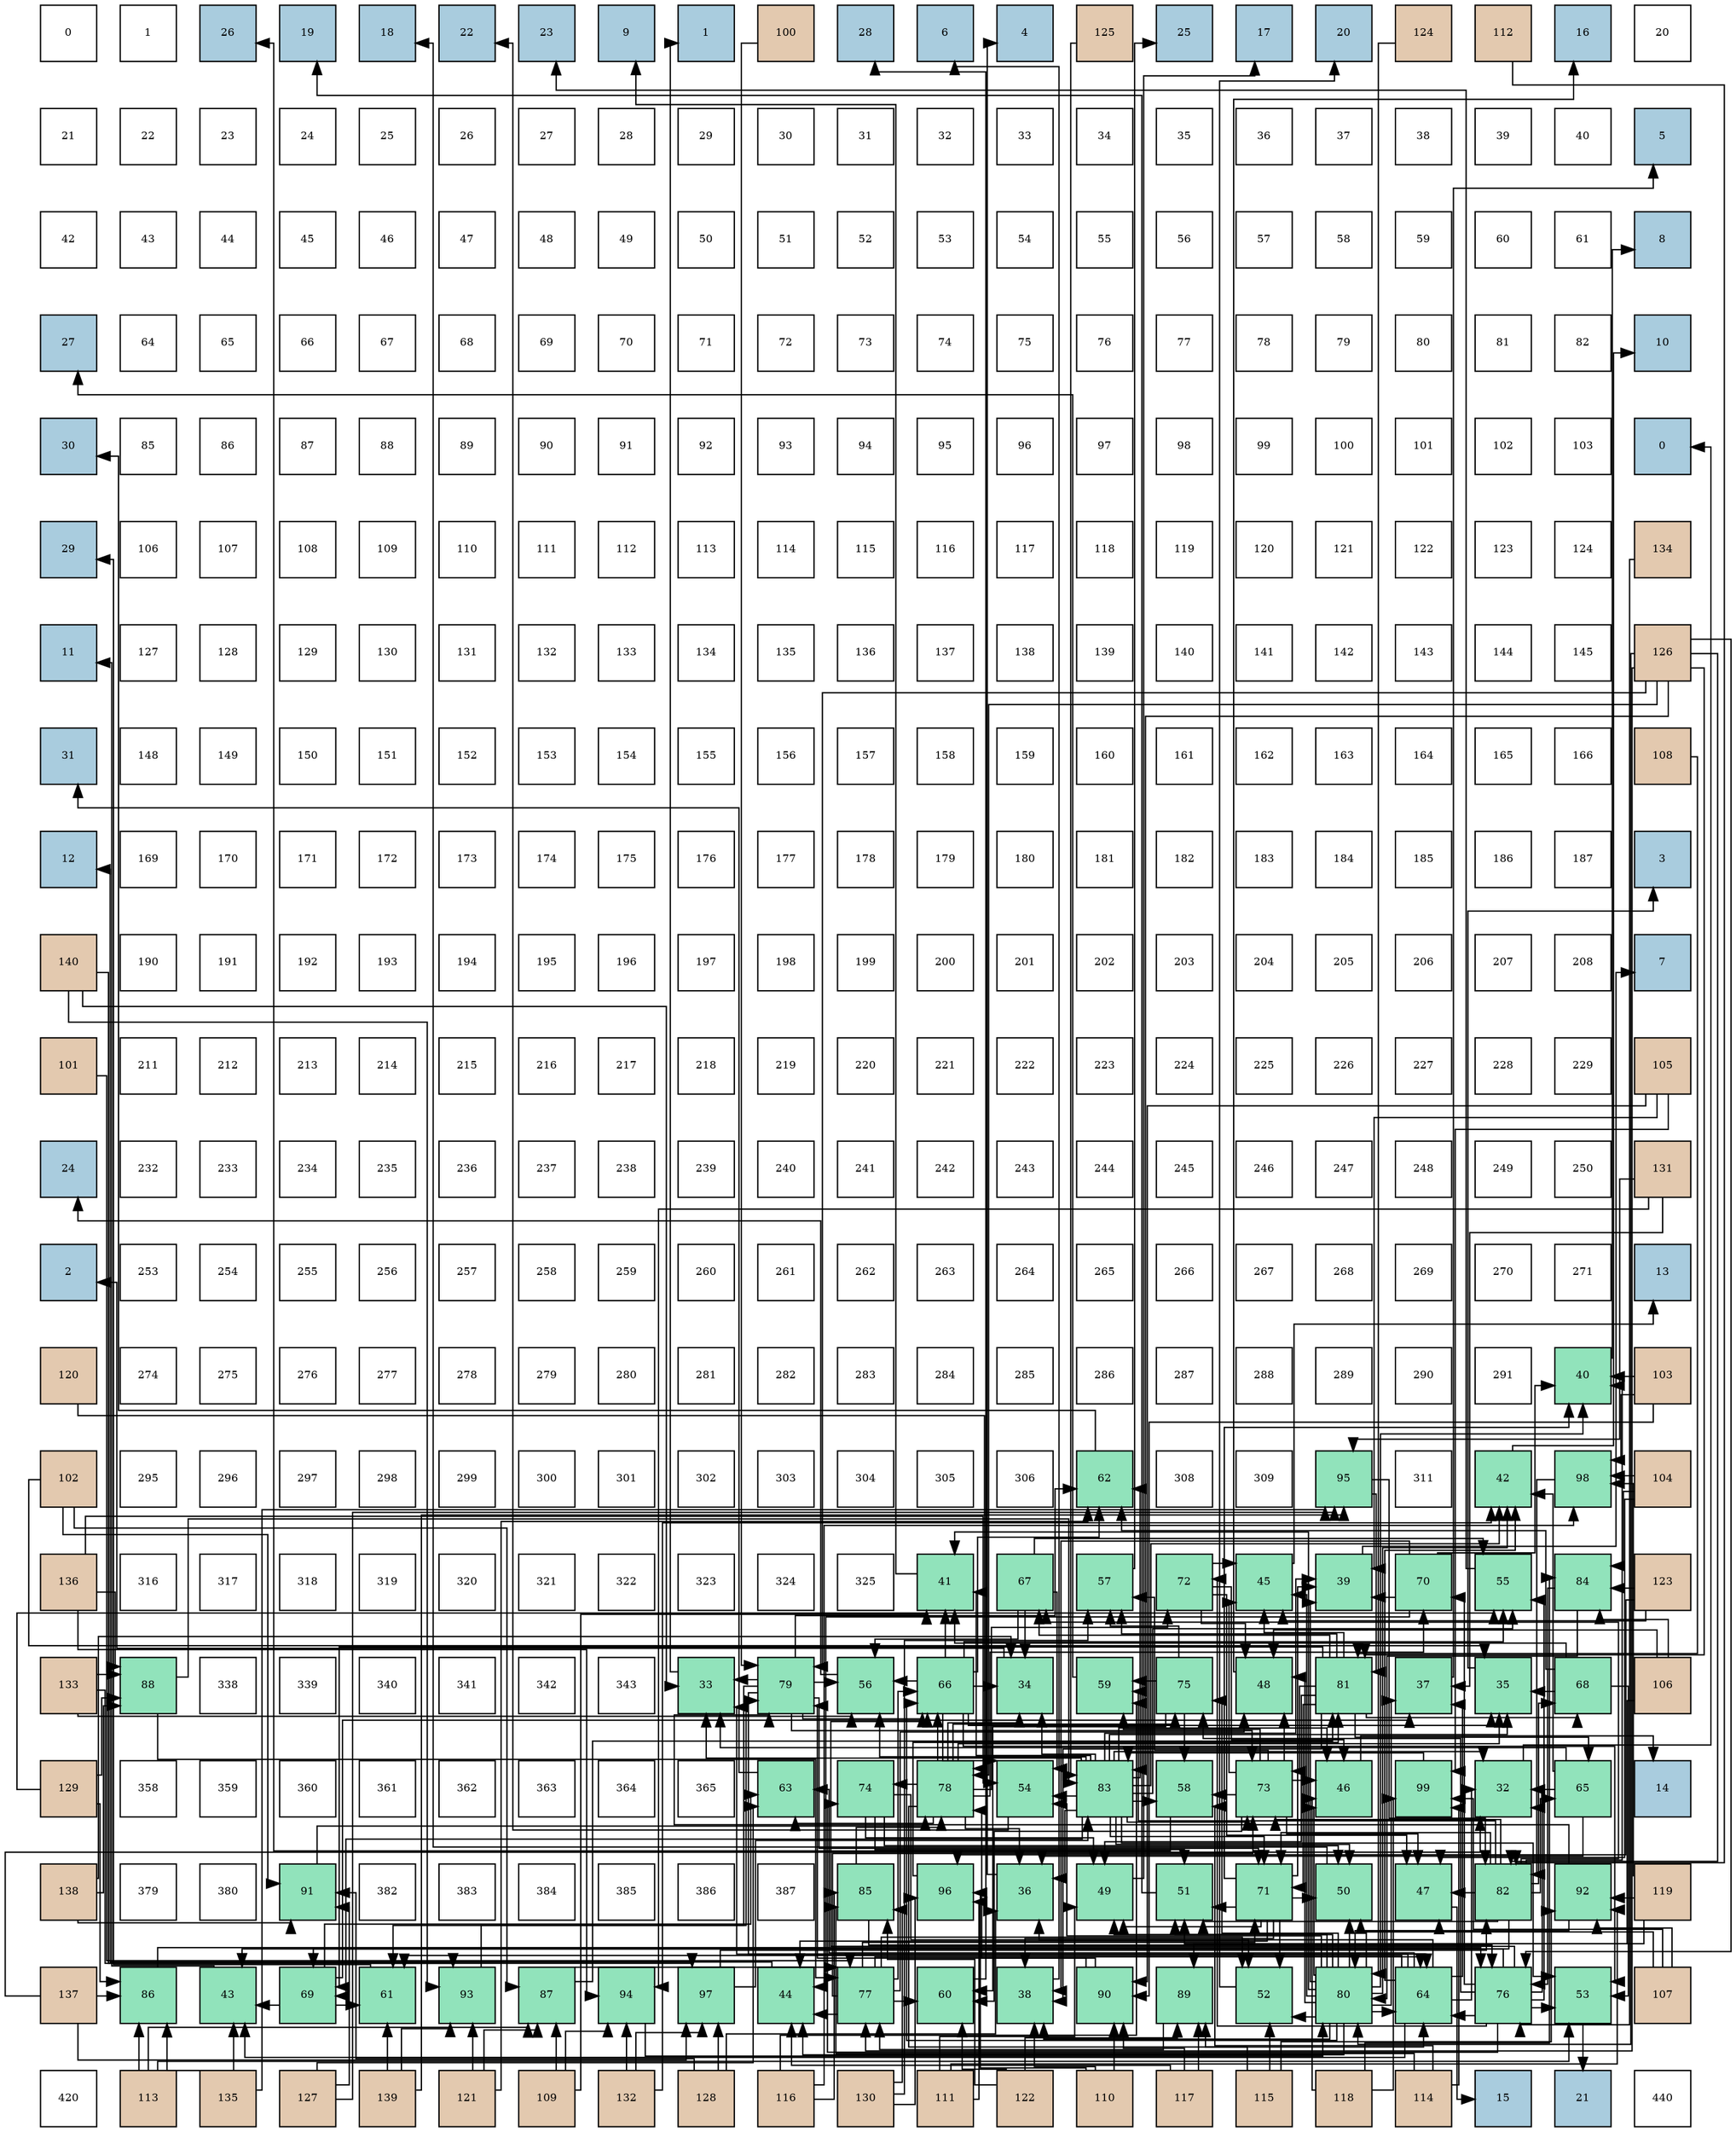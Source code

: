 digraph layout{
 rankdir=TB;
 splines=ortho;
 node [style=filled shape=square fixedsize=true width=0.6];
0[label="0", fontsize=8, fillcolor="#ffffff"];
1[label="1", fontsize=8, fillcolor="#ffffff"];
2[label="26", fontsize=8, fillcolor="#a9ccde"];
3[label="19", fontsize=8, fillcolor="#a9ccde"];
4[label="18", fontsize=8, fillcolor="#a9ccde"];
5[label="22", fontsize=8, fillcolor="#a9ccde"];
6[label="23", fontsize=8, fillcolor="#a9ccde"];
7[label="9", fontsize=8, fillcolor="#a9ccde"];
8[label="1", fontsize=8, fillcolor="#a9ccde"];
9[label="100", fontsize=8, fillcolor="#e3c9af"];
10[label="28", fontsize=8, fillcolor="#a9ccde"];
11[label="6", fontsize=8, fillcolor="#a9ccde"];
12[label="4", fontsize=8, fillcolor="#a9ccde"];
13[label="125", fontsize=8, fillcolor="#e3c9af"];
14[label="25", fontsize=8, fillcolor="#a9ccde"];
15[label="17", fontsize=8, fillcolor="#a9ccde"];
16[label="20", fontsize=8, fillcolor="#a9ccde"];
17[label="124", fontsize=8, fillcolor="#e3c9af"];
18[label="112", fontsize=8, fillcolor="#e3c9af"];
19[label="16", fontsize=8, fillcolor="#a9ccde"];
20[label="20", fontsize=8, fillcolor="#ffffff"];
21[label="21", fontsize=8, fillcolor="#ffffff"];
22[label="22", fontsize=8, fillcolor="#ffffff"];
23[label="23", fontsize=8, fillcolor="#ffffff"];
24[label="24", fontsize=8, fillcolor="#ffffff"];
25[label="25", fontsize=8, fillcolor="#ffffff"];
26[label="26", fontsize=8, fillcolor="#ffffff"];
27[label="27", fontsize=8, fillcolor="#ffffff"];
28[label="28", fontsize=8, fillcolor="#ffffff"];
29[label="29", fontsize=8, fillcolor="#ffffff"];
30[label="30", fontsize=8, fillcolor="#ffffff"];
31[label="31", fontsize=8, fillcolor="#ffffff"];
32[label="32", fontsize=8, fillcolor="#ffffff"];
33[label="33", fontsize=8, fillcolor="#ffffff"];
34[label="34", fontsize=8, fillcolor="#ffffff"];
35[label="35", fontsize=8, fillcolor="#ffffff"];
36[label="36", fontsize=8, fillcolor="#ffffff"];
37[label="37", fontsize=8, fillcolor="#ffffff"];
38[label="38", fontsize=8, fillcolor="#ffffff"];
39[label="39", fontsize=8, fillcolor="#ffffff"];
40[label="40", fontsize=8, fillcolor="#ffffff"];
41[label="5", fontsize=8, fillcolor="#a9ccde"];
42[label="42", fontsize=8, fillcolor="#ffffff"];
43[label="43", fontsize=8, fillcolor="#ffffff"];
44[label="44", fontsize=8, fillcolor="#ffffff"];
45[label="45", fontsize=8, fillcolor="#ffffff"];
46[label="46", fontsize=8, fillcolor="#ffffff"];
47[label="47", fontsize=8, fillcolor="#ffffff"];
48[label="48", fontsize=8, fillcolor="#ffffff"];
49[label="49", fontsize=8, fillcolor="#ffffff"];
50[label="50", fontsize=8, fillcolor="#ffffff"];
51[label="51", fontsize=8, fillcolor="#ffffff"];
52[label="52", fontsize=8, fillcolor="#ffffff"];
53[label="53", fontsize=8, fillcolor="#ffffff"];
54[label="54", fontsize=8, fillcolor="#ffffff"];
55[label="55", fontsize=8, fillcolor="#ffffff"];
56[label="56", fontsize=8, fillcolor="#ffffff"];
57[label="57", fontsize=8, fillcolor="#ffffff"];
58[label="58", fontsize=8, fillcolor="#ffffff"];
59[label="59", fontsize=8, fillcolor="#ffffff"];
60[label="60", fontsize=8, fillcolor="#ffffff"];
61[label="61", fontsize=8, fillcolor="#ffffff"];
62[label="8", fontsize=8, fillcolor="#a9ccde"];
63[label="27", fontsize=8, fillcolor="#a9ccde"];
64[label="64", fontsize=8, fillcolor="#ffffff"];
65[label="65", fontsize=8, fillcolor="#ffffff"];
66[label="66", fontsize=8, fillcolor="#ffffff"];
67[label="67", fontsize=8, fillcolor="#ffffff"];
68[label="68", fontsize=8, fillcolor="#ffffff"];
69[label="69", fontsize=8, fillcolor="#ffffff"];
70[label="70", fontsize=8, fillcolor="#ffffff"];
71[label="71", fontsize=8, fillcolor="#ffffff"];
72[label="72", fontsize=8, fillcolor="#ffffff"];
73[label="73", fontsize=8, fillcolor="#ffffff"];
74[label="74", fontsize=8, fillcolor="#ffffff"];
75[label="75", fontsize=8, fillcolor="#ffffff"];
76[label="76", fontsize=8, fillcolor="#ffffff"];
77[label="77", fontsize=8, fillcolor="#ffffff"];
78[label="78", fontsize=8, fillcolor="#ffffff"];
79[label="79", fontsize=8, fillcolor="#ffffff"];
80[label="80", fontsize=8, fillcolor="#ffffff"];
81[label="81", fontsize=8, fillcolor="#ffffff"];
82[label="82", fontsize=8, fillcolor="#ffffff"];
83[label="10", fontsize=8, fillcolor="#a9ccde"];
84[label="30", fontsize=8, fillcolor="#a9ccde"];
85[label="85", fontsize=8, fillcolor="#ffffff"];
86[label="86", fontsize=8, fillcolor="#ffffff"];
87[label="87", fontsize=8, fillcolor="#ffffff"];
88[label="88", fontsize=8, fillcolor="#ffffff"];
89[label="89", fontsize=8, fillcolor="#ffffff"];
90[label="90", fontsize=8, fillcolor="#ffffff"];
91[label="91", fontsize=8, fillcolor="#ffffff"];
92[label="92", fontsize=8, fillcolor="#ffffff"];
93[label="93", fontsize=8, fillcolor="#ffffff"];
94[label="94", fontsize=8, fillcolor="#ffffff"];
95[label="95", fontsize=8, fillcolor="#ffffff"];
96[label="96", fontsize=8, fillcolor="#ffffff"];
97[label="97", fontsize=8, fillcolor="#ffffff"];
98[label="98", fontsize=8, fillcolor="#ffffff"];
99[label="99", fontsize=8, fillcolor="#ffffff"];
100[label="100", fontsize=8, fillcolor="#ffffff"];
101[label="101", fontsize=8, fillcolor="#ffffff"];
102[label="102", fontsize=8, fillcolor="#ffffff"];
103[label="103", fontsize=8, fillcolor="#ffffff"];
104[label="0", fontsize=8, fillcolor="#a9ccde"];
105[label="29", fontsize=8, fillcolor="#a9ccde"];
106[label="106", fontsize=8, fillcolor="#ffffff"];
107[label="107", fontsize=8, fillcolor="#ffffff"];
108[label="108", fontsize=8, fillcolor="#ffffff"];
109[label="109", fontsize=8, fillcolor="#ffffff"];
110[label="110", fontsize=8, fillcolor="#ffffff"];
111[label="111", fontsize=8, fillcolor="#ffffff"];
112[label="112", fontsize=8, fillcolor="#ffffff"];
113[label="113", fontsize=8, fillcolor="#ffffff"];
114[label="114", fontsize=8, fillcolor="#ffffff"];
115[label="115", fontsize=8, fillcolor="#ffffff"];
116[label="116", fontsize=8, fillcolor="#ffffff"];
117[label="117", fontsize=8, fillcolor="#ffffff"];
118[label="118", fontsize=8, fillcolor="#ffffff"];
119[label="119", fontsize=8, fillcolor="#ffffff"];
120[label="120", fontsize=8, fillcolor="#ffffff"];
121[label="121", fontsize=8, fillcolor="#ffffff"];
122[label="122", fontsize=8, fillcolor="#ffffff"];
123[label="123", fontsize=8, fillcolor="#ffffff"];
124[label="124", fontsize=8, fillcolor="#ffffff"];
125[label="134", fontsize=8, fillcolor="#e3c9af"];
126[label="11", fontsize=8, fillcolor="#a9ccde"];
127[label="127", fontsize=8, fillcolor="#ffffff"];
128[label="128", fontsize=8, fillcolor="#ffffff"];
129[label="129", fontsize=8, fillcolor="#ffffff"];
130[label="130", fontsize=8, fillcolor="#ffffff"];
131[label="131", fontsize=8, fillcolor="#ffffff"];
132[label="132", fontsize=8, fillcolor="#ffffff"];
133[label="133", fontsize=8, fillcolor="#ffffff"];
134[label="134", fontsize=8, fillcolor="#ffffff"];
135[label="135", fontsize=8, fillcolor="#ffffff"];
136[label="136", fontsize=8, fillcolor="#ffffff"];
137[label="137", fontsize=8, fillcolor="#ffffff"];
138[label="138", fontsize=8, fillcolor="#ffffff"];
139[label="139", fontsize=8, fillcolor="#ffffff"];
140[label="140", fontsize=8, fillcolor="#ffffff"];
141[label="141", fontsize=8, fillcolor="#ffffff"];
142[label="142", fontsize=8, fillcolor="#ffffff"];
143[label="143", fontsize=8, fillcolor="#ffffff"];
144[label="144", fontsize=8, fillcolor="#ffffff"];
145[label="145", fontsize=8, fillcolor="#ffffff"];
146[label="126", fontsize=8, fillcolor="#e3c9af"];
147[label="31", fontsize=8, fillcolor="#a9ccde"];
148[label="148", fontsize=8, fillcolor="#ffffff"];
149[label="149", fontsize=8, fillcolor="#ffffff"];
150[label="150", fontsize=8, fillcolor="#ffffff"];
151[label="151", fontsize=8, fillcolor="#ffffff"];
152[label="152", fontsize=8, fillcolor="#ffffff"];
153[label="153", fontsize=8, fillcolor="#ffffff"];
154[label="154", fontsize=8, fillcolor="#ffffff"];
155[label="155", fontsize=8, fillcolor="#ffffff"];
156[label="156", fontsize=8, fillcolor="#ffffff"];
157[label="157", fontsize=8, fillcolor="#ffffff"];
158[label="158", fontsize=8, fillcolor="#ffffff"];
159[label="159", fontsize=8, fillcolor="#ffffff"];
160[label="160", fontsize=8, fillcolor="#ffffff"];
161[label="161", fontsize=8, fillcolor="#ffffff"];
162[label="162", fontsize=8, fillcolor="#ffffff"];
163[label="163", fontsize=8, fillcolor="#ffffff"];
164[label="164", fontsize=8, fillcolor="#ffffff"];
165[label="165", fontsize=8, fillcolor="#ffffff"];
166[label="166", fontsize=8, fillcolor="#ffffff"];
167[label="108", fontsize=8, fillcolor="#e3c9af"];
168[label="12", fontsize=8, fillcolor="#a9ccde"];
169[label="169", fontsize=8, fillcolor="#ffffff"];
170[label="170", fontsize=8, fillcolor="#ffffff"];
171[label="171", fontsize=8, fillcolor="#ffffff"];
172[label="172", fontsize=8, fillcolor="#ffffff"];
173[label="173", fontsize=8, fillcolor="#ffffff"];
174[label="174", fontsize=8, fillcolor="#ffffff"];
175[label="175", fontsize=8, fillcolor="#ffffff"];
176[label="176", fontsize=8, fillcolor="#ffffff"];
177[label="177", fontsize=8, fillcolor="#ffffff"];
178[label="178", fontsize=8, fillcolor="#ffffff"];
179[label="179", fontsize=8, fillcolor="#ffffff"];
180[label="180", fontsize=8, fillcolor="#ffffff"];
181[label="181", fontsize=8, fillcolor="#ffffff"];
182[label="182", fontsize=8, fillcolor="#ffffff"];
183[label="183", fontsize=8, fillcolor="#ffffff"];
184[label="184", fontsize=8, fillcolor="#ffffff"];
185[label="185", fontsize=8, fillcolor="#ffffff"];
186[label="186", fontsize=8, fillcolor="#ffffff"];
187[label="187", fontsize=8, fillcolor="#ffffff"];
188[label="3", fontsize=8, fillcolor="#a9ccde"];
189[label="140", fontsize=8, fillcolor="#e3c9af"];
190[label="190", fontsize=8, fillcolor="#ffffff"];
191[label="191", fontsize=8, fillcolor="#ffffff"];
192[label="192", fontsize=8, fillcolor="#ffffff"];
193[label="193", fontsize=8, fillcolor="#ffffff"];
194[label="194", fontsize=8, fillcolor="#ffffff"];
195[label="195", fontsize=8, fillcolor="#ffffff"];
196[label="196", fontsize=8, fillcolor="#ffffff"];
197[label="197", fontsize=8, fillcolor="#ffffff"];
198[label="198", fontsize=8, fillcolor="#ffffff"];
199[label="199", fontsize=8, fillcolor="#ffffff"];
200[label="200", fontsize=8, fillcolor="#ffffff"];
201[label="201", fontsize=8, fillcolor="#ffffff"];
202[label="202", fontsize=8, fillcolor="#ffffff"];
203[label="203", fontsize=8, fillcolor="#ffffff"];
204[label="204", fontsize=8, fillcolor="#ffffff"];
205[label="205", fontsize=8, fillcolor="#ffffff"];
206[label="206", fontsize=8, fillcolor="#ffffff"];
207[label="207", fontsize=8, fillcolor="#ffffff"];
208[label="208", fontsize=8, fillcolor="#ffffff"];
209[label="7", fontsize=8, fillcolor="#a9ccde"];
210[label="101", fontsize=8, fillcolor="#e3c9af"];
211[label="211", fontsize=8, fillcolor="#ffffff"];
212[label="212", fontsize=8, fillcolor="#ffffff"];
213[label="213", fontsize=8, fillcolor="#ffffff"];
214[label="214", fontsize=8, fillcolor="#ffffff"];
215[label="215", fontsize=8, fillcolor="#ffffff"];
216[label="216", fontsize=8, fillcolor="#ffffff"];
217[label="217", fontsize=8, fillcolor="#ffffff"];
218[label="218", fontsize=8, fillcolor="#ffffff"];
219[label="219", fontsize=8, fillcolor="#ffffff"];
220[label="220", fontsize=8, fillcolor="#ffffff"];
221[label="221", fontsize=8, fillcolor="#ffffff"];
222[label="222", fontsize=8, fillcolor="#ffffff"];
223[label="223", fontsize=8, fillcolor="#ffffff"];
224[label="224", fontsize=8, fillcolor="#ffffff"];
225[label="225", fontsize=8, fillcolor="#ffffff"];
226[label="226", fontsize=8, fillcolor="#ffffff"];
227[label="227", fontsize=8, fillcolor="#ffffff"];
228[label="228", fontsize=8, fillcolor="#ffffff"];
229[label="229", fontsize=8, fillcolor="#ffffff"];
230[label="105", fontsize=8, fillcolor="#e3c9af"];
231[label="24", fontsize=8, fillcolor="#a9ccde"];
232[label="232", fontsize=8, fillcolor="#ffffff"];
233[label="233", fontsize=8, fillcolor="#ffffff"];
234[label="234", fontsize=8, fillcolor="#ffffff"];
235[label="235", fontsize=8, fillcolor="#ffffff"];
236[label="236", fontsize=8, fillcolor="#ffffff"];
237[label="237", fontsize=8, fillcolor="#ffffff"];
238[label="238", fontsize=8, fillcolor="#ffffff"];
239[label="239", fontsize=8, fillcolor="#ffffff"];
240[label="240", fontsize=8, fillcolor="#ffffff"];
241[label="241", fontsize=8, fillcolor="#ffffff"];
242[label="242", fontsize=8, fillcolor="#ffffff"];
243[label="243", fontsize=8, fillcolor="#ffffff"];
244[label="244", fontsize=8, fillcolor="#ffffff"];
245[label="245", fontsize=8, fillcolor="#ffffff"];
246[label="246", fontsize=8, fillcolor="#ffffff"];
247[label="247", fontsize=8, fillcolor="#ffffff"];
248[label="248", fontsize=8, fillcolor="#ffffff"];
249[label="249", fontsize=8, fillcolor="#ffffff"];
250[label="250", fontsize=8, fillcolor="#ffffff"];
251[label="131", fontsize=8, fillcolor="#e3c9af"];
252[label="2", fontsize=8, fillcolor="#a9ccde"];
253[label="253", fontsize=8, fillcolor="#ffffff"];
254[label="254", fontsize=8, fillcolor="#ffffff"];
255[label="255", fontsize=8, fillcolor="#ffffff"];
256[label="256", fontsize=8, fillcolor="#ffffff"];
257[label="257", fontsize=8, fillcolor="#ffffff"];
258[label="258", fontsize=8, fillcolor="#ffffff"];
259[label="259", fontsize=8, fillcolor="#ffffff"];
260[label="260", fontsize=8, fillcolor="#ffffff"];
261[label="261", fontsize=8, fillcolor="#ffffff"];
262[label="262", fontsize=8, fillcolor="#ffffff"];
263[label="263", fontsize=8, fillcolor="#ffffff"];
264[label="264", fontsize=8, fillcolor="#ffffff"];
265[label="265", fontsize=8, fillcolor="#ffffff"];
266[label="266", fontsize=8, fillcolor="#ffffff"];
267[label="267", fontsize=8, fillcolor="#ffffff"];
268[label="268", fontsize=8, fillcolor="#ffffff"];
269[label="269", fontsize=8, fillcolor="#ffffff"];
270[label="270", fontsize=8, fillcolor="#ffffff"];
271[label="271", fontsize=8, fillcolor="#ffffff"];
272[label="13", fontsize=8, fillcolor="#a9ccde"];
273[label="120", fontsize=8, fillcolor="#e3c9af"];
274[label="274", fontsize=8, fillcolor="#ffffff"];
275[label="275", fontsize=8, fillcolor="#ffffff"];
276[label="276", fontsize=8, fillcolor="#ffffff"];
277[label="277", fontsize=8, fillcolor="#ffffff"];
278[label="278", fontsize=8, fillcolor="#ffffff"];
279[label="279", fontsize=8, fillcolor="#ffffff"];
280[label="280", fontsize=8, fillcolor="#ffffff"];
281[label="281", fontsize=8, fillcolor="#ffffff"];
282[label="282", fontsize=8, fillcolor="#ffffff"];
283[label="283", fontsize=8, fillcolor="#ffffff"];
284[label="284", fontsize=8, fillcolor="#ffffff"];
285[label="285", fontsize=8, fillcolor="#ffffff"];
286[label="286", fontsize=8, fillcolor="#ffffff"];
287[label="287", fontsize=8, fillcolor="#ffffff"];
288[label="288", fontsize=8, fillcolor="#ffffff"];
289[label="289", fontsize=8, fillcolor="#ffffff"];
290[label="290", fontsize=8, fillcolor="#ffffff"];
291[label="291", fontsize=8, fillcolor="#ffffff"];
292[label="40", fontsize=8, fillcolor="#91e3bb"];
293[label="103", fontsize=8, fillcolor="#e3c9af"];
294[label="102", fontsize=8, fillcolor="#e3c9af"];
295[label="295", fontsize=8, fillcolor="#ffffff"];
296[label="296", fontsize=8, fillcolor="#ffffff"];
297[label="297", fontsize=8, fillcolor="#ffffff"];
298[label="298", fontsize=8, fillcolor="#ffffff"];
299[label="299", fontsize=8, fillcolor="#ffffff"];
300[label="300", fontsize=8, fillcolor="#ffffff"];
301[label="301", fontsize=8, fillcolor="#ffffff"];
302[label="302", fontsize=8, fillcolor="#ffffff"];
303[label="303", fontsize=8, fillcolor="#ffffff"];
304[label="304", fontsize=8, fillcolor="#ffffff"];
305[label="305", fontsize=8, fillcolor="#ffffff"];
306[label="306", fontsize=8, fillcolor="#ffffff"];
307[label="62", fontsize=8, fillcolor="#91e3bb"];
308[label="308", fontsize=8, fillcolor="#ffffff"];
309[label="309", fontsize=8, fillcolor="#ffffff"];
310[label="95", fontsize=8, fillcolor="#91e3bb"];
311[label="311", fontsize=8, fillcolor="#ffffff"];
312[label="42", fontsize=8, fillcolor="#91e3bb"];
313[label="98", fontsize=8, fillcolor="#91e3bb"];
314[label="104", fontsize=8, fillcolor="#e3c9af"];
315[label="136", fontsize=8, fillcolor="#e3c9af"];
316[label="316", fontsize=8, fillcolor="#ffffff"];
317[label="317", fontsize=8, fillcolor="#ffffff"];
318[label="318", fontsize=8, fillcolor="#ffffff"];
319[label="319", fontsize=8, fillcolor="#ffffff"];
320[label="320", fontsize=8, fillcolor="#ffffff"];
321[label="321", fontsize=8, fillcolor="#ffffff"];
322[label="322", fontsize=8, fillcolor="#ffffff"];
323[label="323", fontsize=8, fillcolor="#ffffff"];
324[label="324", fontsize=8, fillcolor="#ffffff"];
325[label="325", fontsize=8, fillcolor="#ffffff"];
326[label="41", fontsize=8, fillcolor="#91e3bb"];
327[label="67", fontsize=8, fillcolor="#91e3bb"];
328[label="57", fontsize=8, fillcolor="#91e3bb"];
329[label="72", fontsize=8, fillcolor="#91e3bb"];
330[label="45", fontsize=8, fillcolor="#91e3bb"];
331[label="39", fontsize=8, fillcolor="#91e3bb"];
332[label="70", fontsize=8, fillcolor="#91e3bb"];
333[label="55", fontsize=8, fillcolor="#91e3bb"];
334[label="84", fontsize=8, fillcolor="#91e3bb"];
335[label="123", fontsize=8, fillcolor="#e3c9af"];
336[label="133", fontsize=8, fillcolor="#e3c9af"];
337[label="88", fontsize=8, fillcolor="#91e3bb"];
338[label="338", fontsize=8, fillcolor="#ffffff"];
339[label="339", fontsize=8, fillcolor="#ffffff"];
340[label="340", fontsize=8, fillcolor="#ffffff"];
341[label="341", fontsize=8, fillcolor="#ffffff"];
342[label="342", fontsize=8, fillcolor="#ffffff"];
343[label="343", fontsize=8, fillcolor="#ffffff"];
344[label="33", fontsize=8, fillcolor="#91e3bb"];
345[label="79", fontsize=8, fillcolor="#91e3bb"];
346[label="56", fontsize=8, fillcolor="#91e3bb"];
347[label="66", fontsize=8, fillcolor="#91e3bb"];
348[label="34", fontsize=8, fillcolor="#91e3bb"];
349[label="59", fontsize=8, fillcolor="#91e3bb"];
350[label="75", fontsize=8, fillcolor="#91e3bb"];
351[label="48", fontsize=8, fillcolor="#91e3bb"];
352[label="81", fontsize=8, fillcolor="#91e3bb"];
353[label="37", fontsize=8, fillcolor="#91e3bb"];
354[label="35", fontsize=8, fillcolor="#91e3bb"];
355[label="68", fontsize=8, fillcolor="#91e3bb"];
356[label="106", fontsize=8, fillcolor="#e3c9af"];
357[label="129", fontsize=8, fillcolor="#e3c9af"];
358[label="358", fontsize=8, fillcolor="#ffffff"];
359[label="359", fontsize=8, fillcolor="#ffffff"];
360[label="360", fontsize=8, fillcolor="#ffffff"];
361[label="361", fontsize=8, fillcolor="#ffffff"];
362[label="362", fontsize=8, fillcolor="#ffffff"];
363[label="363", fontsize=8, fillcolor="#ffffff"];
364[label="364", fontsize=8, fillcolor="#ffffff"];
365[label="365", fontsize=8, fillcolor="#ffffff"];
366[label="63", fontsize=8, fillcolor="#91e3bb"];
367[label="74", fontsize=8, fillcolor="#91e3bb"];
368[label="78", fontsize=8, fillcolor="#91e3bb"];
369[label="54", fontsize=8, fillcolor="#91e3bb"];
370[label="83", fontsize=8, fillcolor="#91e3bb"];
371[label="58", fontsize=8, fillcolor="#91e3bb"];
372[label="73", fontsize=8, fillcolor="#91e3bb"];
373[label="46", fontsize=8, fillcolor="#91e3bb"];
374[label="99", fontsize=8, fillcolor="#91e3bb"];
375[label="32", fontsize=8, fillcolor="#91e3bb"];
376[label="65", fontsize=8, fillcolor="#91e3bb"];
377[label="14", fontsize=8, fillcolor="#a9ccde"];
378[label="138", fontsize=8, fillcolor="#e3c9af"];
379[label="379", fontsize=8, fillcolor="#ffffff"];
380[label="380", fontsize=8, fillcolor="#ffffff"];
381[label="91", fontsize=8, fillcolor="#91e3bb"];
382[label="382", fontsize=8, fillcolor="#ffffff"];
383[label="383", fontsize=8, fillcolor="#ffffff"];
384[label="384", fontsize=8, fillcolor="#ffffff"];
385[label="385", fontsize=8, fillcolor="#ffffff"];
386[label="386", fontsize=8, fillcolor="#ffffff"];
387[label="387", fontsize=8, fillcolor="#ffffff"];
388[label="85", fontsize=8, fillcolor="#91e3bb"];
389[label="96", fontsize=8, fillcolor="#91e3bb"];
390[label="36", fontsize=8, fillcolor="#91e3bb"];
391[label="49", fontsize=8, fillcolor="#91e3bb"];
392[label="51", fontsize=8, fillcolor="#91e3bb"];
393[label="71", fontsize=8, fillcolor="#91e3bb"];
394[label="50", fontsize=8, fillcolor="#91e3bb"];
395[label="47", fontsize=8, fillcolor="#91e3bb"];
396[label="82", fontsize=8, fillcolor="#91e3bb"];
397[label="92", fontsize=8, fillcolor="#91e3bb"];
398[label="119", fontsize=8, fillcolor="#e3c9af"];
399[label="137", fontsize=8, fillcolor="#e3c9af"];
400[label="86", fontsize=8, fillcolor="#91e3bb"];
401[label="43", fontsize=8, fillcolor="#91e3bb"];
402[label="69", fontsize=8, fillcolor="#91e3bb"];
403[label="61", fontsize=8, fillcolor="#91e3bb"];
404[label="93", fontsize=8, fillcolor="#91e3bb"];
405[label="87", fontsize=8, fillcolor="#91e3bb"];
406[label="94", fontsize=8, fillcolor="#91e3bb"];
407[label="97", fontsize=8, fillcolor="#91e3bb"];
408[label="44", fontsize=8, fillcolor="#91e3bb"];
409[label="77", fontsize=8, fillcolor="#91e3bb"];
410[label="60", fontsize=8, fillcolor="#91e3bb"];
411[label="38", fontsize=8, fillcolor="#91e3bb"];
412[label="90", fontsize=8, fillcolor="#91e3bb"];
413[label="89", fontsize=8, fillcolor="#91e3bb"];
414[label="52", fontsize=8, fillcolor="#91e3bb"];
415[label="80", fontsize=8, fillcolor="#91e3bb"];
416[label="64", fontsize=8, fillcolor="#91e3bb"];
417[label="76", fontsize=8, fillcolor="#91e3bb"];
418[label="53", fontsize=8, fillcolor="#91e3bb"];
419[label="107", fontsize=8, fillcolor="#e3c9af"];
420[label="420", fontsize=8, fillcolor="#ffffff"];
421[label="113", fontsize=8, fillcolor="#e3c9af"];
422[label="135", fontsize=8, fillcolor="#e3c9af"];
423[label="127", fontsize=8, fillcolor="#e3c9af"];
424[label="139", fontsize=8, fillcolor="#e3c9af"];
425[label="121", fontsize=8, fillcolor="#e3c9af"];
426[label="109", fontsize=8, fillcolor="#e3c9af"];
427[label="132", fontsize=8, fillcolor="#e3c9af"];
428[label="128", fontsize=8, fillcolor="#e3c9af"];
429[label="116", fontsize=8, fillcolor="#e3c9af"];
430[label="130", fontsize=8, fillcolor="#e3c9af"];
431[label="111", fontsize=8, fillcolor="#e3c9af"];
432[label="122", fontsize=8, fillcolor="#e3c9af"];
433[label="110", fontsize=8, fillcolor="#e3c9af"];
434[label="117", fontsize=8, fillcolor="#e3c9af"];
435[label="115", fontsize=8, fillcolor="#e3c9af"];
436[label="118", fontsize=8, fillcolor="#e3c9af"];
437[label="114", fontsize=8, fillcolor="#e3c9af"];
438[label="15", fontsize=8, fillcolor="#a9ccde"];
439[label="21", fontsize=8, fillcolor="#a9ccde"];
440[label="440", fontsize=8, fillcolor="#ffffff"];
edge [constraint=false, style=vis];375 -> 104;
344 -> 8;
348 -> 252;
354 -> 188;
390 -> 12;
353 -> 41;
411 -> 11;
331 -> 209;
292 -> 62;
326 -> 7;
312 -> 83;
401 -> 126;
408 -> 168;
330 -> 272;
373 -> 377;
395 -> 438;
351 -> 19;
391 -> 15;
394 -> 4;
392 -> 3;
414 -> 16;
418 -> 439;
369 -> 5;
333 -> 6;
346 -> 231;
328 -> 14;
371 -> 2;
349 -> 63;
410 -> 10;
403 -> 105;
307 -> 84;
366 -> 147;
416 -> 375;
416 -> 344;
416 -> 390;
416 -> 353;
416 -> 312;
416 -> 401;
416 -> 403;
416 -> 366;
376 -> 375;
376 -> 344;
376 -> 390;
376 -> 312;
347 -> 348;
347 -> 354;
347 -> 326;
347 -> 418;
347 -> 369;
347 -> 333;
347 -> 346;
347 -> 307;
327 -> 348;
327 -> 369;
327 -> 333;
327 -> 346;
355 -> 354;
355 -> 326;
355 -> 418;
355 -> 307;
402 -> 353;
402 -> 401;
402 -> 403;
402 -> 366;
332 -> 411;
332 -> 331;
332 -> 292;
332 -> 408;
393 -> 411;
393 -> 331;
393 -> 292;
393 -> 408;
393 -> 391;
393 -> 394;
393 -> 392;
393 -> 414;
329 -> 330;
329 -> 373;
329 -> 395;
329 -> 351;
372 -> 330;
372 -> 373;
372 -> 395;
372 -> 351;
372 -> 328;
372 -> 371;
372 -> 349;
372 -> 410;
367 -> 391;
367 -> 394;
367 -> 392;
367 -> 414;
350 -> 328;
350 -> 371;
350 -> 349;
350 -> 410;
417 -> 375;
417 -> 401;
417 -> 418;
417 -> 333;
417 -> 416;
417 -> 347;
417 -> 332;
417 -> 329;
417 -> 367;
417 -> 350;
409 -> 408;
409 -> 351;
409 -> 414;
409 -> 410;
409 -> 416;
409 -> 347;
409 -> 393;
409 -> 372;
368 -> 348;
368 -> 354;
368 -> 390;
368 -> 366;
368 -> 416;
368 -> 347;
368 -> 332;
368 -> 329;
368 -> 367;
368 -> 350;
345 -> 344;
345 -> 346;
345 -> 403;
345 -> 307;
345 -> 416;
345 -> 347;
345 -> 393;
345 -> 372;
415 -> 353;
415 -> 411;
415 -> 331;
415 -> 292;
415 -> 326;
415 -> 312;
415 -> 408;
415 -> 330;
415 -> 373;
415 -> 395;
415 -> 351;
415 -> 391;
415 -> 394;
415 -> 392;
415 -> 414;
415 -> 369;
415 -> 416;
415 -> 347;
415 -> 350;
352 -> 411;
352 -> 330;
352 -> 391;
352 -> 328;
352 -> 376;
352 -> 327;
352 -> 355;
352 -> 402;
352 -> 393;
352 -> 372;
396 -> 292;
396 -> 395;
396 -> 392;
396 -> 349;
396 -> 376;
396 -> 327;
396 -> 355;
396 -> 402;
396 -> 393;
396 -> 372;
370 -> 375;
370 -> 344;
370 -> 348;
370 -> 354;
370 -> 390;
370 -> 331;
370 -> 326;
370 -> 312;
370 -> 373;
370 -> 394;
370 -> 418;
370 -> 369;
370 -> 333;
370 -> 346;
370 -> 371;
370 -> 307;
370 -> 402;
370 -> 393;
370 -> 372;
334 -> 417;
334 -> 415;
388 -> 417;
388 -> 368;
400 -> 417;
405 -> 409;
405 -> 352;
337 -> 409;
337 -> 370;
413 -> 409;
412 -> 368;
412 -> 345;
381 -> 368;
397 -> 345;
397 -> 415;
404 -> 345;
406 -> 415;
310 -> 352;
310 -> 396;
389 -> 352;
407 -> 396;
407 -> 370;
313 -> 396;
374 -> 370;
9 -> 345;
210 -> 409;
294 -> 354;
294 -> 405;
294 -> 381;
293 -> 292;
293 -> 412;
293 -> 313;
314 -> 395;
314 -> 334;
314 -> 313;
230 -> 331;
230 -> 412;
230 -> 374;
356 -> 351;
356 -> 334;
356 -> 413;
419 -> 394;
419 -> 397;
419 -> 374;
167 -> 352;
426 -> 326;
426 -> 405;
426 -> 406;
433 -> 411;
433 -> 412;
433 -> 389;
431 -> 391;
431 -> 397;
431 -> 389;
18 -> 396;
421 -> 418;
421 -> 400;
421 -> 405;
437 -> 371;
437 -> 388;
437 -> 374;
435 -> 414;
435 -> 413;
435 -> 397;
429 -> 349;
429 -> 388;
429 -> 313;
434 -> 408;
434 -> 413;
434 -> 412;
436 -> 373;
436 -> 334;
436 -> 374;
398 -> 392;
398 -> 397;
398 -> 313;
273 -> 368;
425 -> 307;
425 -> 405;
425 -> 404;
432 -> 410;
432 -> 388;
432 -> 413;
335 -> 330;
335 -> 334;
335 -> 389;
17 -> 415;
13 -> 370;
146 -> 417;
146 -> 409;
146 -> 368;
146 -> 345;
146 -> 415;
146 -> 352;
146 -> 396;
146 -> 370;
423 -> 366;
423 -> 381;
423 -> 310;
428 -> 390;
428 -> 381;
428 -> 407;
357 -> 333;
357 -> 400;
357 -> 337;
430 -> 328;
430 -> 388;
430 -> 389;
251 -> 353;
251 -> 406;
251 -> 310;
427 -> 312;
427 -> 406;
427 -> 407;
336 -> 346;
336 -> 337;
336 -> 404;
125 -> 417;
422 -> 401;
422 -> 400;
422 -> 310;
315 -> 369;
315 -> 337;
315 -> 406;
399 -> 375;
399 -> 400;
399 -> 407;
378 -> 348;
378 -> 337;
378 -> 381;
424 -> 403;
424 -> 404;
424 -> 310;
189 -> 344;
189 -> 404;
189 -> 407;
edge [constraint=true, style=invis];
0 -> 21 -> 42 -> 63 -> 84 -> 105 -> 126 -> 147 -> 168 -> 189 -> 210 -> 231 -> 252 -> 273 -> 294 -> 315 -> 336 -> 357 -> 378 -> 399 -> 420;
1 -> 22 -> 43 -> 64 -> 85 -> 106 -> 127 -> 148 -> 169 -> 190 -> 211 -> 232 -> 253 -> 274 -> 295 -> 316 -> 337 -> 358 -> 379 -> 400 -> 421;
2 -> 23 -> 44 -> 65 -> 86 -> 107 -> 128 -> 149 -> 170 -> 191 -> 212 -> 233 -> 254 -> 275 -> 296 -> 317 -> 338 -> 359 -> 380 -> 401 -> 422;
3 -> 24 -> 45 -> 66 -> 87 -> 108 -> 129 -> 150 -> 171 -> 192 -> 213 -> 234 -> 255 -> 276 -> 297 -> 318 -> 339 -> 360 -> 381 -> 402 -> 423;
4 -> 25 -> 46 -> 67 -> 88 -> 109 -> 130 -> 151 -> 172 -> 193 -> 214 -> 235 -> 256 -> 277 -> 298 -> 319 -> 340 -> 361 -> 382 -> 403 -> 424;
5 -> 26 -> 47 -> 68 -> 89 -> 110 -> 131 -> 152 -> 173 -> 194 -> 215 -> 236 -> 257 -> 278 -> 299 -> 320 -> 341 -> 362 -> 383 -> 404 -> 425;
6 -> 27 -> 48 -> 69 -> 90 -> 111 -> 132 -> 153 -> 174 -> 195 -> 216 -> 237 -> 258 -> 279 -> 300 -> 321 -> 342 -> 363 -> 384 -> 405 -> 426;
7 -> 28 -> 49 -> 70 -> 91 -> 112 -> 133 -> 154 -> 175 -> 196 -> 217 -> 238 -> 259 -> 280 -> 301 -> 322 -> 343 -> 364 -> 385 -> 406 -> 427;
8 -> 29 -> 50 -> 71 -> 92 -> 113 -> 134 -> 155 -> 176 -> 197 -> 218 -> 239 -> 260 -> 281 -> 302 -> 323 -> 344 -> 365 -> 386 -> 407 -> 428;
9 -> 30 -> 51 -> 72 -> 93 -> 114 -> 135 -> 156 -> 177 -> 198 -> 219 -> 240 -> 261 -> 282 -> 303 -> 324 -> 345 -> 366 -> 387 -> 408 -> 429;
10 -> 31 -> 52 -> 73 -> 94 -> 115 -> 136 -> 157 -> 178 -> 199 -> 220 -> 241 -> 262 -> 283 -> 304 -> 325 -> 346 -> 367 -> 388 -> 409 -> 430;
11 -> 32 -> 53 -> 74 -> 95 -> 116 -> 137 -> 158 -> 179 -> 200 -> 221 -> 242 -> 263 -> 284 -> 305 -> 326 -> 347 -> 368 -> 389 -> 410 -> 431;
12 -> 33 -> 54 -> 75 -> 96 -> 117 -> 138 -> 159 -> 180 -> 201 -> 222 -> 243 -> 264 -> 285 -> 306 -> 327 -> 348 -> 369 -> 390 -> 411 -> 432;
13 -> 34 -> 55 -> 76 -> 97 -> 118 -> 139 -> 160 -> 181 -> 202 -> 223 -> 244 -> 265 -> 286 -> 307 -> 328 -> 349 -> 370 -> 391 -> 412 -> 433;
14 -> 35 -> 56 -> 77 -> 98 -> 119 -> 140 -> 161 -> 182 -> 203 -> 224 -> 245 -> 266 -> 287 -> 308 -> 329 -> 350 -> 371 -> 392 -> 413 -> 434;
15 -> 36 -> 57 -> 78 -> 99 -> 120 -> 141 -> 162 -> 183 -> 204 -> 225 -> 246 -> 267 -> 288 -> 309 -> 330 -> 351 -> 372 -> 393 -> 414 -> 435;
16 -> 37 -> 58 -> 79 -> 100 -> 121 -> 142 -> 163 -> 184 -> 205 -> 226 -> 247 -> 268 -> 289 -> 310 -> 331 -> 352 -> 373 -> 394 -> 415 -> 436;
17 -> 38 -> 59 -> 80 -> 101 -> 122 -> 143 -> 164 -> 185 -> 206 -> 227 -> 248 -> 269 -> 290 -> 311 -> 332 -> 353 -> 374 -> 395 -> 416 -> 437;
18 -> 39 -> 60 -> 81 -> 102 -> 123 -> 144 -> 165 -> 186 -> 207 -> 228 -> 249 -> 270 -> 291 -> 312 -> 333 -> 354 -> 375 -> 396 -> 417 -> 438;
19 -> 40 -> 61 -> 82 -> 103 -> 124 -> 145 -> 166 -> 187 -> 208 -> 229 -> 250 -> 271 -> 292 -> 313 -> 334 -> 355 -> 376 -> 397 -> 418 -> 439;
20 -> 41 -> 62 -> 83 -> 104 -> 125 -> 146 -> 167 -> 188 -> 209 -> 230 -> 251 -> 272 -> 293 -> 314 -> 335 -> 356 -> 377 -> 398 -> 419 -> 440;
rank = same {0 -> 1 -> 2 -> 3 -> 4 -> 5 -> 6 -> 7 -> 8 -> 9 -> 10 -> 11 -> 12 -> 13 -> 14 -> 15 -> 16 -> 17 -> 18 -> 19 -> 20};
rank = same {21 -> 22 -> 23 -> 24 -> 25 -> 26 -> 27 -> 28 -> 29 -> 30 -> 31 -> 32 -> 33 -> 34 -> 35 -> 36 -> 37 -> 38 -> 39 -> 40 -> 41};
rank = same {42 -> 43 -> 44 -> 45 -> 46 -> 47 -> 48 -> 49 -> 50 -> 51 -> 52 -> 53 -> 54 -> 55 -> 56 -> 57 -> 58 -> 59 -> 60 -> 61 -> 62};
rank = same {63 -> 64 -> 65 -> 66 -> 67 -> 68 -> 69 -> 70 -> 71 -> 72 -> 73 -> 74 -> 75 -> 76 -> 77 -> 78 -> 79 -> 80 -> 81 -> 82 -> 83};
rank = same {84 -> 85 -> 86 -> 87 -> 88 -> 89 -> 90 -> 91 -> 92 -> 93 -> 94 -> 95 -> 96 -> 97 -> 98 -> 99 -> 100 -> 101 -> 102 -> 103 -> 104};
rank = same {105 -> 106 -> 107 -> 108 -> 109 -> 110 -> 111 -> 112 -> 113 -> 114 -> 115 -> 116 -> 117 -> 118 -> 119 -> 120 -> 121 -> 122 -> 123 -> 124 -> 125};
rank = same {126 -> 127 -> 128 -> 129 -> 130 -> 131 -> 132 -> 133 -> 134 -> 135 -> 136 -> 137 -> 138 -> 139 -> 140 -> 141 -> 142 -> 143 -> 144 -> 145 -> 146};
rank = same {147 -> 148 -> 149 -> 150 -> 151 -> 152 -> 153 -> 154 -> 155 -> 156 -> 157 -> 158 -> 159 -> 160 -> 161 -> 162 -> 163 -> 164 -> 165 -> 166 -> 167};
rank = same {168 -> 169 -> 170 -> 171 -> 172 -> 173 -> 174 -> 175 -> 176 -> 177 -> 178 -> 179 -> 180 -> 181 -> 182 -> 183 -> 184 -> 185 -> 186 -> 187 -> 188};
rank = same {189 -> 190 -> 191 -> 192 -> 193 -> 194 -> 195 -> 196 -> 197 -> 198 -> 199 -> 200 -> 201 -> 202 -> 203 -> 204 -> 205 -> 206 -> 207 -> 208 -> 209};
rank = same {210 -> 211 -> 212 -> 213 -> 214 -> 215 -> 216 -> 217 -> 218 -> 219 -> 220 -> 221 -> 222 -> 223 -> 224 -> 225 -> 226 -> 227 -> 228 -> 229 -> 230};
rank = same {231 -> 232 -> 233 -> 234 -> 235 -> 236 -> 237 -> 238 -> 239 -> 240 -> 241 -> 242 -> 243 -> 244 -> 245 -> 246 -> 247 -> 248 -> 249 -> 250 -> 251};
rank = same {252 -> 253 -> 254 -> 255 -> 256 -> 257 -> 258 -> 259 -> 260 -> 261 -> 262 -> 263 -> 264 -> 265 -> 266 -> 267 -> 268 -> 269 -> 270 -> 271 -> 272};
rank = same {273 -> 274 -> 275 -> 276 -> 277 -> 278 -> 279 -> 280 -> 281 -> 282 -> 283 -> 284 -> 285 -> 286 -> 287 -> 288 -> 289 -> 290 -> 291 -> 292 -> 293};
rank = same {294 -> 295 -> 296 -> 297 -> 298 -> 299 -> 300 -> 301 -> 302 -> 303 -> 304 -> 305 -> 306 -> 307 -> 308 -> 309 -> 310 -> 311 -> 312 -> 313 -> 314};
rank = same {315 -> 316 -> 317 -> 318 -> 319 -> 320 -> 321 -> 322 -> 323 -> 324 -> 325 -> 326 -> 327 -> 328 -> 329 -> 330 -> 331 -> 332 -> 333 -> 334 -> 335};
rank = same {336 -> 337 -> 338 -> 339 -> 340 -> 341 -> 342 -> 343 -> 344 -> 345 -> 346 -> 347 -> 348 -> 349 -> 350 -> 351 -> 352 -> 353 -> 354 -> 355 -> 356};
rank = same {357 -> 358 -> 359 -> 360 -> 361 -> 362 -> 363 -> 364 -> 365 -> 366 -> 367 -> 368 -> 369 -> 370 -> 371 -> 372 -> 373 -> 374 -> 375 -> 376 -> 377};
rank = same {378 -> 379 -> 380 -> 381 -> 382 -> 383 -> 384 -> 385 -> 386 -> 387 -> 388 -> 389 -> 390 -> 391 -> 392 -> 393 -> 394 -> 395 -> 396 -> 397 -> 398};
rank = same {399 -> 400 -> 401 -> 402 -> 403 -> 404 -> 405 -> 406 -> 407 -> 408 -> 409 -> 410 -> 411 -> 412 -> 413 -> 414 -> 415 -> 416 -> 417 -> 418 -> 419};
rank = same {420 -> 421 -> 422 -> 423 -> 424 -> 425 -> 426 -> 427 -> 428 -> 429 -> 430 -> 431 -> 432 -> 433 -> 434 -> 435 -> 436 -> 437 -> 438 -> 439 -> 440};
}